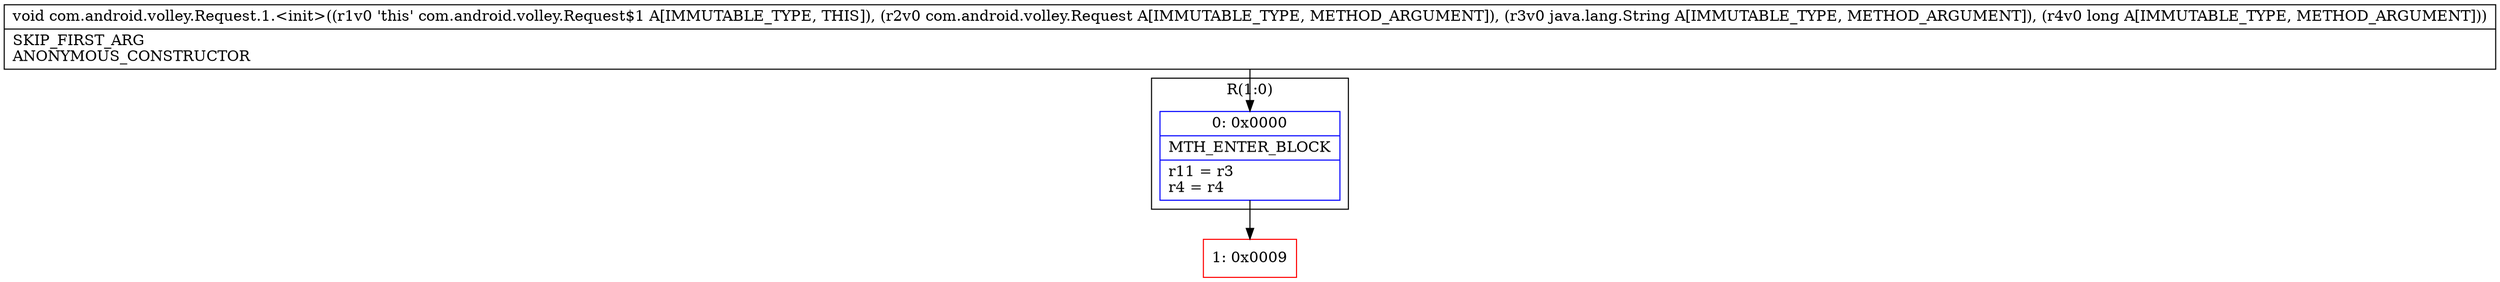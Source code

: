 digraph "CFG forcom.android.volley.Request.1.\<init\>(Lcom\/android\/volley\/Request;Ljava\/lang\/String;J)V" {
subgraph cluster_Region_61572448 {
label = "R(1:0)";
node [shape=record,color=blue];
Node_0 [shape=record,label="{0\:\ 0x0000|MTH_ENTER_BLOCK\l|r11 = r3\lr4 = r4\l}"];
}
Node_1 [shape=record,color=red,label="{1\:\ 0x0009}"];
MethodNode[shape=record,label="{void com.android.volley.Request.1.\<init\>((r1v0 'this' com.android.volley.Request$1 A[IMMUTABLE_TYPE, THIS]), (r2v0 com.android.volley.Request A[IMMUTABLE_TYPE, METHOD_ARGUMENT]), (r3v0 java.lang.String A[IMMUTABLE_TYPE, METHOD_ARGUMENT]), (r4v0 long A[IMMUTABLE_TYPE, METHOD_ARGUMENT]))  | SKIP_FIRST_ARG\lANONYMOUS_CONSTRUCTOR\l}"];
MethodNode -> Node_0;
Node_0 -> Node_1;
}

